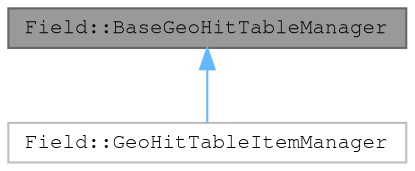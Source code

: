 digraph "Field::BaseGeoHitTableManager"
{
 // LATEX_PDF_SIZE
  bgcolor="transparent";
  edge [fontname=FreeMono,fontsize=10,labelfontname=FreeMono,labelfontsize=10];
  node [fontname=FreeMono,fontsize=10,shape=box,height=0.2,width=0.4];
  Node1 [label="Field::BaseGeoHitTableManager",height=0.2,width=0.4,color="gray40", fillcolor="grey60", style="filled", fontcolor="black",tooltip=" "];
  Node1 -> Node2 [dir="back",color="steelblue1",style="solid"];
  Node2 [label="Field::GeoHitTableItemManager",height=0.2,width=0.4,color="grey75", fillcolor="white", style="filled",URL="$class_field_1_1_geo_hit_table_item_manager.html",tooltip=" "];
}
